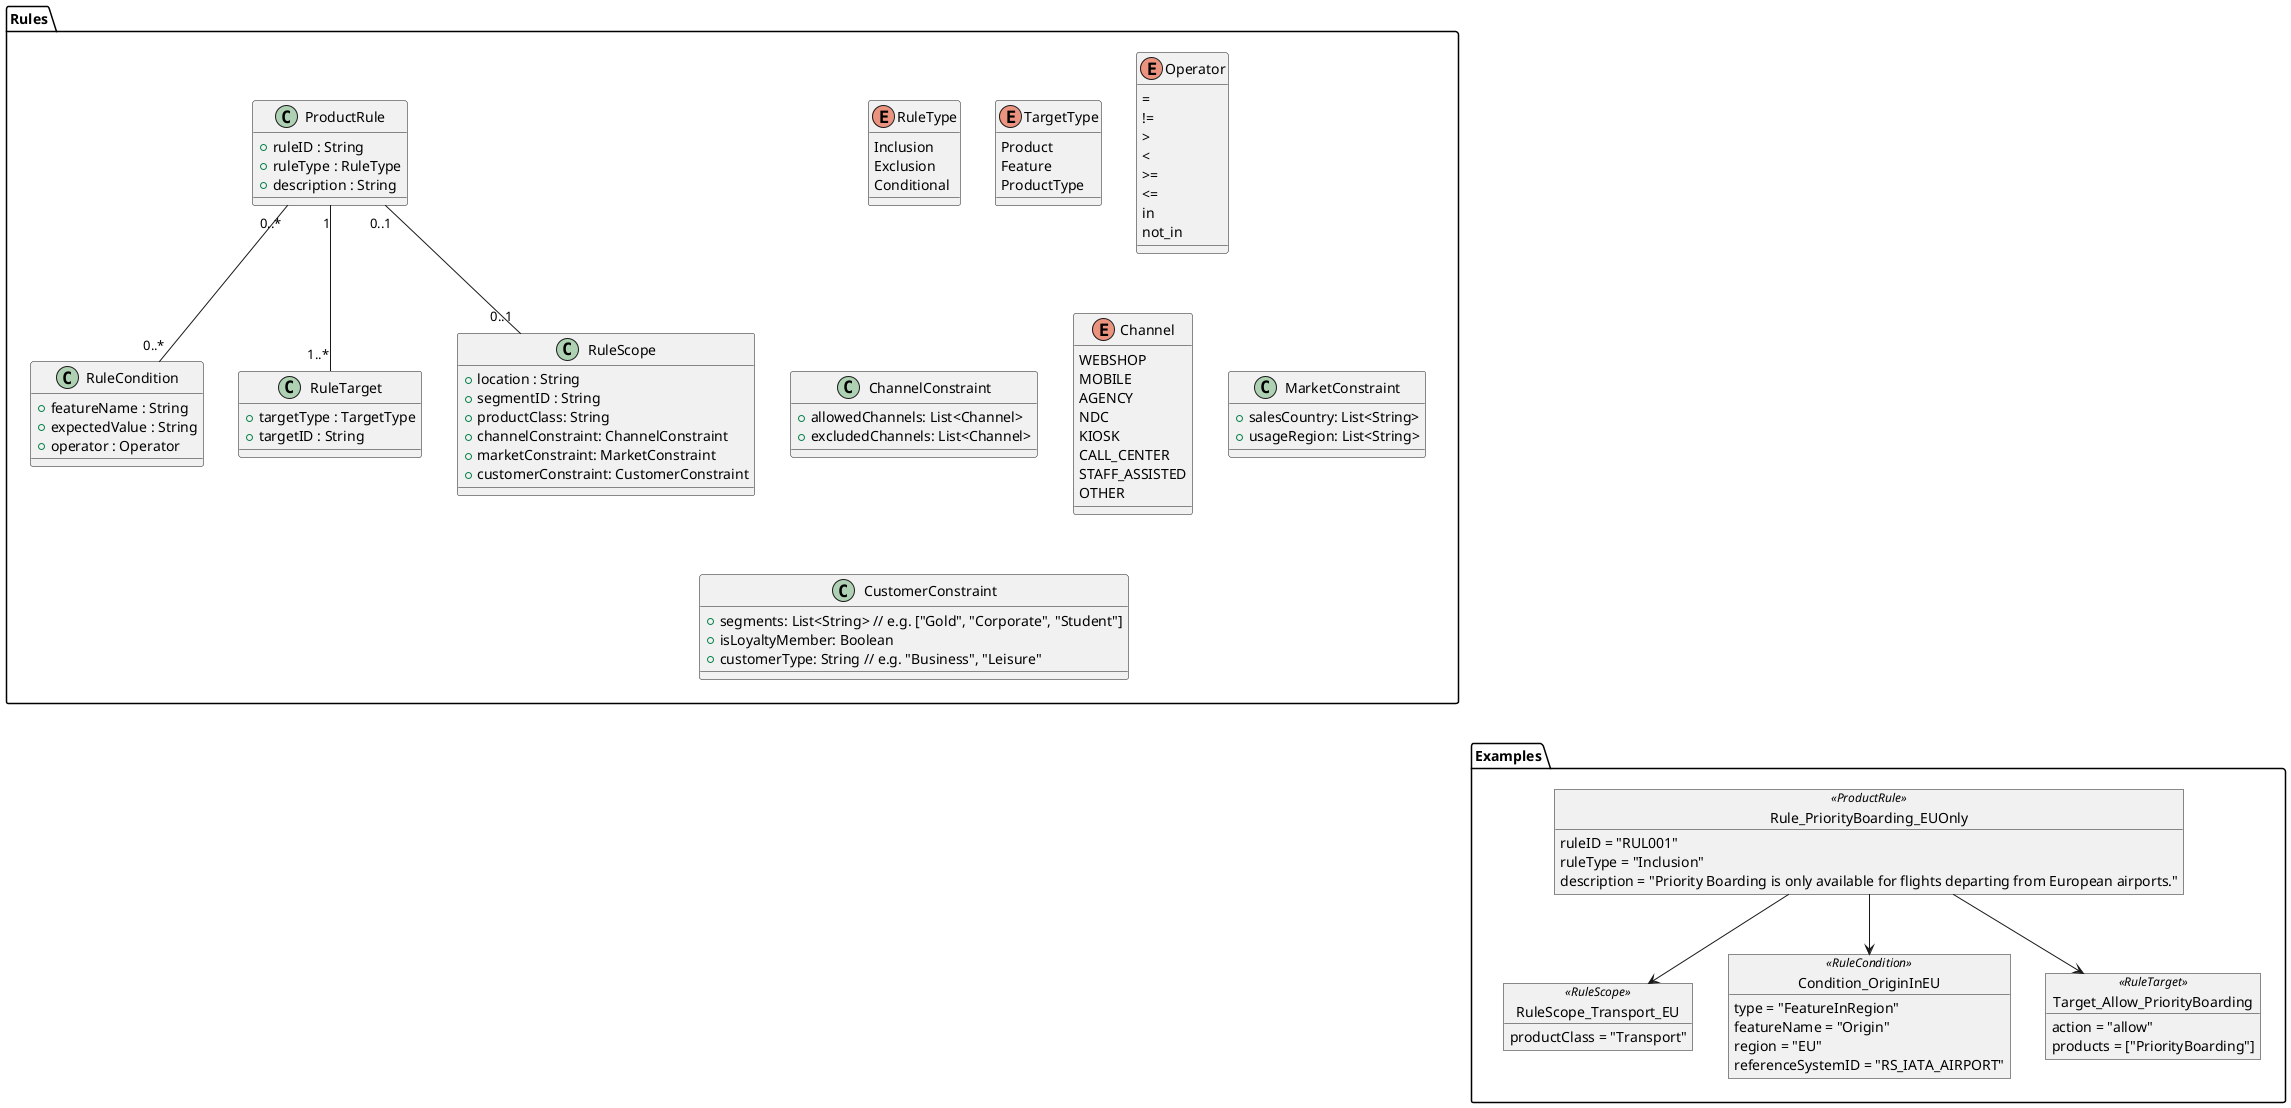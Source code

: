 @startuml RulesVersion1
package Rules {

enum RuleType {
  Inclusion
  Exclusion
  Conditional
}

enum TargetType {
  Product
  Feature
  ProductType
}

enum Operator {
  =
  !=
  >
  <
  >=
  <=
  in
  not_in
}

class ChannelConstraint {
  +allowedChannels: List<Channel>
  +excludedChannels: List<Channel>
}

enum Channel {
  WEBSHOP
  MOBILE
  AGENCY
  NDC
  KIOSK
  CALL_CENTER
  STAFF_ASSISTED
  OTHER
}

class MarketConstraint {
  +salesCountry: List<String>
  +usageRegion: List<String>
}

class CustomerConstraint {
  +segments: List<String> // e.g. ["Gold", "Corporate", "Student"]
  +isLoyaltyMember: Boolean
  +customerType: String // e.g. "Business", "Leisure"
}

class ProductRule {
  +ruleID : String
  +ruleType : RuleType
  +description : String
}

class RuleCondition {
  +featureName : String
  +expectedValue : String
  +operator : Operator
}

class RuleTarget {
  +targetType : TargetType
  +targetID : String
}

class RuleScope {
  +location : String
  +segmentID : String
  +productClass: String
  +channelConstraint: ChannelConstraint
  +marketConstraint: MarketConstraint
  +customerConstraint: CustomerConstraint
}

ProductRule "1" -- "1..*" RuleTarget
ProductRule "0..*" -- "0..*" RuleCondition
ProductRule "0..1" -- "0..1" RuleScope

}

package Examples {
object Rule_PriorityBoarding_EUOnly <<ProductRule>> {
  ruleID = "RUL001"
  ruleType = "Inclusion"
  description = "Priority Boarding is only available for flights departing from European airports."
}

object RuleScope_Transport_EU <<RuleScope>> {
  productClass = "Transport"
}

object Condition_OriginInEU <<RuleCondition>> {
  type = "FeatureInRegion"
  featureName = "Origin"
  region = "EU"
  referenceSystemID = "RS_IATA_AIRPORT"
}

object Target_Allow_PriorityBoarding <<RuleTarget>> {
  action = "allow"
  products = ["PriorityBoarding"]
}

Rule_PriorityBoarding_EUOnly --> RuleScope_Transport_EU
Rule_PriorityBoarding_EUOnly --> Condition_OriginInEU
Rule_PriorityBoarding_EUOnly --> Target_Allow_PriorityBoarding


}
Rules ----[hidden]> Examples
@enduml